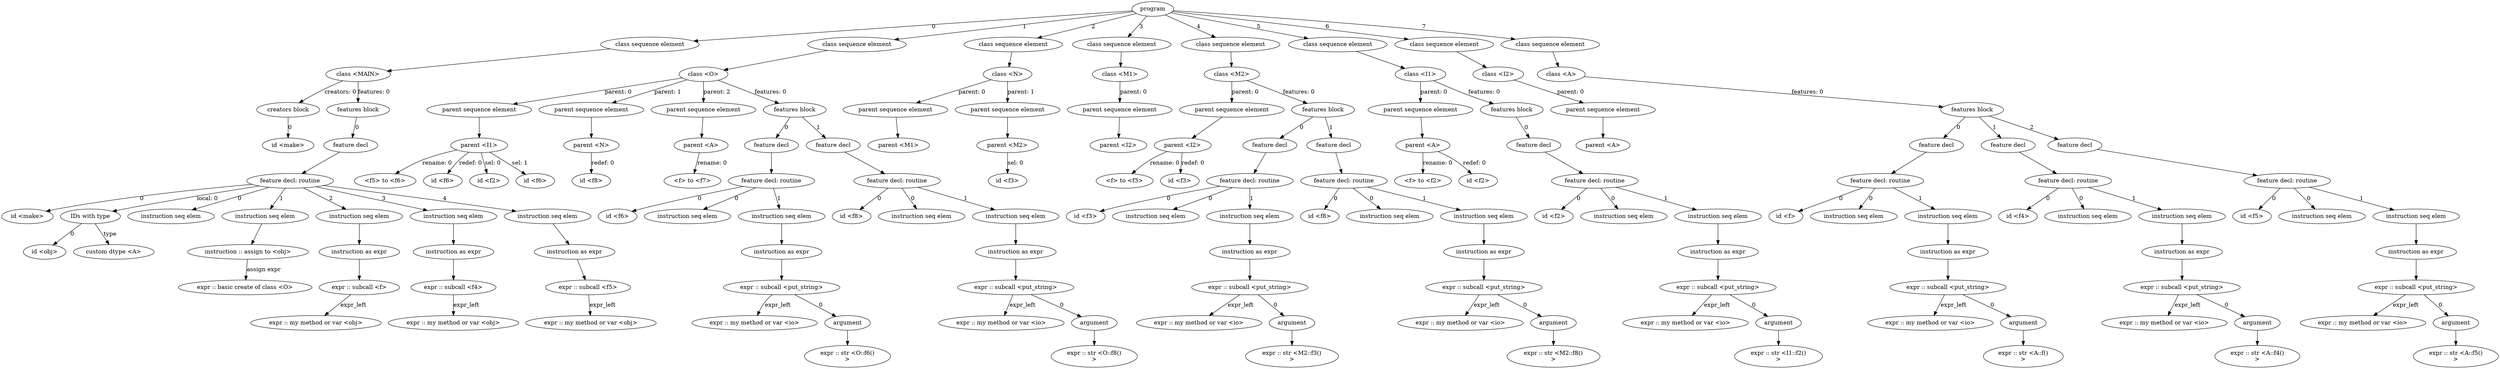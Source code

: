digraph g {
154[label="program"];
26[label="class sequence element"];
25[label="class <MAIN>"];
1[label="creators block"];
0[label="id <make>"];
1 -> 0[label="0"];
25 -> 1[label="creators: 0"];
24[label="features block"];
23[label="feature decl"];
22[label="feature decl: routine"];
2[label="id <make>"];
22 -> 2[label="0"];
5[label="IDs with type"];
3[label="id <obj>"];
5 -> 3[label="0"];
4[label="custom dtype <A>"];
5 -> 4[label="type"];
22 -> 5[label="local: 0"];
6[label="instruction seq elem"];
22 -> 6[label="0"];
9[label="instruction seq elem"];
8[label="instruction :: assign to <obj>"];
7[label="expr :: basic create of class <O>"];
8 -> 7[label="assign expr"];
9 -> 8;
22 -> 9[label="1"];
13[label="instruction seq elem"];
12[label="instruction as expr"];
11[label="expr :: subcall <f>"];
10[label="expr :: my method or var <obj>"];
11 -> 10[label="expr_left"];
12 -> 11;
13 -> 12;
22 -> 13[label="2"];
17[label="instruction seq elem"];
16[label="instruction as expr"];
15[label="expr :: subcall <f4>"];
14[label="expr :: my method or var <obj>"];
15 -> 14[label="expr_left"];
16 -> 15;
17 -> 16;
22 -> 17[label="3"];
21[label="instruction seq elem"];
20[label="instruction as expr"];
19[label="expr :: subcall <f5>"];
18[label="expr :: my method or var <obj>"];
19 -> 18[label="expr_left"];
20 -> 19;
21 -> 20;
22 -> 21[label="4"];
23 -> 22;
24 -> 23[label="0"];
25 -> 24[label="features: 0"];
26 -> 25;
154 -> 26[label="0"];
61[label="class sequence element"];
60[label="class <O>"];
32[label="parent sequence element"];
31[label="parent <I1>"];
27[label="<f5> to <f6>"];
31 -> 27[label="rename: 0"];
28[label="id <f6>"];
31 -> 28[label="redef: 0"];
29[label="id <f2>"];
31 -> 29[label="sel: 0"];
30[label="id <f6>"];
31 -> 30[label="sel: 1"];
32 -> 31;
60 -> 32[label="parent: 0"];
35[label="parent sequence element"];
34[label="parent <N>"];
33[label="id <f8>"];
34 -> 33[label="redef: 0"];
35 -> 34;
60 -> 35[label="parent: 1"];
38[label="parent sequence element"];
37[label="parent <A>"];
36[label="<f> to <f7>"];
37 -> 36[label="rename: 0"];
38 -> 37;
60 -> 38[label="parent: 2"];
59[label="features block"];
48[label="feature decl"];
47[label="feature decl: routine"];
39[label="id <f6>"];
47 -> 39[label="0"];
40[label="instruction seq elem"];
47 -> 40[label="0"];
46[label="instruction seq elem"];
45[label="instruction as expr"];
44[label="expr :: subcall <put_string>"];
41[label="expr :: my method or var <io>"];
44 -> 41[label="expr_left"];
43[label="argument"];
42[label="expr :: str <O::f6()
>"];
43 -> 42;
44 -> 43[label="0"];
45 -> 44;
46 -> 45;
47 -> 46[label="1"];
48 -> 47;
59 -> 48[label="0"];
58[label="feature decl"];
57[label="feature decl: routine"];
49[label="id <f8>"];
57 -> 49[label="0"];
50[label="instruction seq elem"];
57 -> 50[label="0"];
56[label="instruction seq elem"];
55[label="instruction as expr"];
54[label="expr :: subcall <put_string>"];
51[label="expr :: my method or var <io>"];
54 -> 51[label="expr_left"];
53[label="argument"];
52[label="expr :: str <O::f8()
>"];
53 -> 52;
54 -> 53[label="0"];
55 -> 54;
56 -> 55;
57 -> 56[label="1"];
58 -> 57;
59 -> 58[label="1"];
60 -> 59[label="features: 0"];
61 -> 60;
154 -> 61[label="1"];
68[label="class sequence element"];
67[label="class <N>"];
63[label="parent sequence element"];
62[label="parent <M1>"];
63 -> 62;
67 -> 63[label="parent: 0"];
66[label="parent sequence element"];
65[label="parent <M2>"];
64[label="id <f3>"];
65 -> 64[label="sel: 0"];
66 -> 65;
67 -> 66[label="parent: 1"];
68 -> 67;
154 -> 68[label="2"];
72[label="class sequence element"];
71[label="class <M1>"];
70[label="parent sequence element"];
69[label="parent <I2>"];
70 -> 69;
71 -> 70[label="parent: 0"];
72 -> 71;
154 -> 72[label="3"];
99[label="class sequence element"];
98[label="class <M2>"];
76[label="parent sequence element"];
75[label="parent <I2>"];
73[label="<f> to <f3>"];
75 -> 73[label="rename: 0"];
74[label="id <f3>"];
75 -> 74[label="redef: 0"];
76 -> 75;
98 -> 76[label="parent: 0"];
97[label="features block"];
86[label="feature decl"];
85[label="feature decl: routine"];
77[label="id <f3>"];
85 -> 77[label="0"];
78[label="instruction seq elem"];
85 -> 78[label="0"];
84[label="instruction seq elem"];
83[label="instruction as expr"];
82[label="expr :: subcall <put_string>"];
79[label="expr :: my method or var <io>"];
82 -> 79[label="expr_left"];
81[label="argument"];
80[label="expr :: str <M2::f3()
>"];
81 -> 80;
82 -> 81[label="0"];
83 -> 82;
84 -> 83;
85 -> 84[label="1"];
86 -> 85;
97 -> 86[label="0"];
96[label="feature decl"];
95[label="feature decl: routine"];
87[label="id <f8>"];
95 -> 87[label="0"];
88[label="instruction seq elem"];
95 -> 88[label="0"];
94[label="instruction seq elem"];
93[label="instruction as expr"];
92[label="expr :: subcall <put_string>"];
89[label="expr :: my method or var <io>"];
92 -> 89[label="expr_left"];
91[label="argument"];
90[label="expr :: str <M2::f8()
>"];
91 -> 90;
92 -> 91[label="0"];
93 -> 92;
94 -> 93;
95 -> 94[label="1"];
96 -> 95;
97 -> 96[label="1"];
98 -> 97[label="features: 0"];
99 -> 98;
154 -> 99[label="4"];
116[label="class sequence element"];
115[label="class <I1>"];
103[label="parent sequence element"];
102[label="parent <A>"];
100[label="<f> to <f2>"];
102 -> 100[label="rename: 0"];
101[label="id <f2>"];
102 -> 101[label="redef: 0"];
103 -> 102;
115 -> 103[label="parent: 0"];
114[label="features block"];
113[label="feature decl"];
112[label="feature decl: routine"];
104[label="id <f2>"];
112 -> 104[label="0"];
105[label="instruction seq elem"];
112 -> 105[label="0"];
111[label="instruction seq elem"];
110[label="instruction as expr"];
109[label="expr :: subcall <put_string>"];
106[label="expr :: my method or var <io>"];
109 -> 106[label="expr_left"];
108[label="argument"];
107[label="expr :: str <I1::f2()
>"];
108 -> 107;
109 -> 108[label="0"];
110 -> 109;
111 -> 110;
112 -> 111[label="1"];
113 -> 112;
114 -> 113[label="0"];
115 -> 114[label="features: 0"];
116 -> 115;
154 -> 116[label="5"];
120[label="class sequence element"];
119[label="class <I2>"];
118[label="parent sequence element"];
117[label="parent <A>"];
118 -> 117;
119 -> 118[label="parent: 0"];
120 -> 119;
154 -> 120[label="6"];
153[label="class sequence element"];
152[label="class <A>"];
151[label="features block"];
130[label="feature decl"];
129[label="feature decl: routine"];
121[label="id <f>"];
129 -> 121[label="0"];
122[label="instruction seq elem"];
129 -> 122[label="0"];
128[label="instruction seq elem"];
127[label="instruction as expr"];
126[label="expr :: subcall <put_string>"];
123[label="expr :: my method or var <io>"];
126 -> 123[label="expr_left"];
125[label="argument"];
124[label="expr :: str <A::f()
>"];
125 -> 124;
126 -> 125[label="0"];
127 -> 126;
128 -> 127;
129 -> 128[label="1"];
130 -> 129;
151 -> 130[label="0"];
140[label="feature decl"];
139[label="feature decl: routine"];
131[label="id <f4>"];
139 -> 131[label="0"];
132[label="instruction seq elem"];
139 -> 132[label="0"];
138[label="instruction seq elem"];
137[label="instruction as expr"];
136[label="expr :: subcall <put_string>"];
133[label="expr :: my method or var <io>"];
136 -> 133[label="expr_left"];
135[label="argument"];
134[label="expr :: str <A::f4()
>"];
135 -> 134;
136 -> 135[label="0"];
137 -> 136;
138 -> 137;
139 -> 138[label="1"];
140 -> 139;
151 -> 140[label="1"];
150[label="feature decl"];
149[label="feature decl: routine"];
141[label="id <f5>"];
149 -> 141[label="0"];
142[label="instruction seq elem"];
149 -> 142[label="0"];
148[label="instruction seq elem"];
147[label="instruction as expr"];
146[label="expr :: subcall <put_string>"];
143[label="expr :: my method or var <io>"];
146 -> 143[label="expr_left"];
145[label="argument"];
144[label="expr :: str <A::f5()
>"];
145 -> 144;
146 -> 145[label="0"];
147 -> 146;
148 -> 147;
149 -> 148[label="1"];
150 -> 149;
151 -> 150[label="2"];
152 -> 151[label="features: 0"];
153 -> 152;
154 -> 153[label="7"];
}
